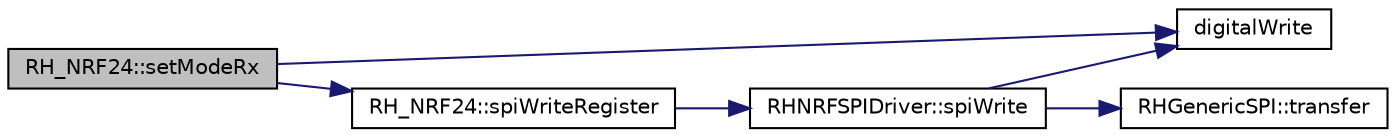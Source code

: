 digraph "RH_NRF24::setModeRx"
{
 // LATEX_PDF_SIZE
  edge [fontname="Helvetica",fontsize="10",labelfontname="Helvetica",labelfontsize="10"];
  node [fontname="Helvetica",fontsize="10",shape=record];
  rankdir="LR";
  Node1 [label="RH_NRF24::setModeRx",height=0.2,width=0.4,color="black", fillcolor="grey75", style="filled", fontcolor="black",tooltip=" "];
  Node1 -> Node2 [color="midnightblue",fontsize="10",style="solid",fontname="Helvetica"];
  Node2 [label="digitalWrite",height=0.2,width=0.4,color="black", fillcolor="white", style="filled",URL="$_ras_pi_8cpp.html#a21c224d04b05de3f68dce98958d02b7c",tooltip=" "];
  Node1 -> Node3 [color="midnightblue",fontsize="10",style="solid",fontname="Helvetica"];
  Node3 [label="RH_NRF24::spiWriteRegister",height=0.2,width=0.4,color="black", fillcolor="white", style="filled",URL="$class_r_h___n_r_f24.html#a38647e0230a13e2328fe91330c7089b2",tooltip=" "];
  Node3 -> Node4 [color="midnightblue",fontsize="10",style="solid",fontname="Helvetica"];
  Node4 [label="RHNRFSPIDriver::spiWrite",height=0.2,width=0.4,color="black", fillcolor="white", style="filled",URL="$class_r_h_n_r_f_s_p_i_driver.html#a4795454482baa5a2c4df6e89c97b19b3",tooltip=" "];
  Node4 -> Node2 [color="midnightblue",fontsize="10",style="solid",fontname="Helvetica"];
  Node4 -> Node5 [color="midnightblue",fontsize="10",style="solid",fontname="Helvetica"];
  Node5 [label="RHGenericSPI::transfer",height=0.2,width=0.4,color="black", fillcolor="white", style="filled",URL="$class_r_h_generic_s_p_i.html#a14bc6f8954d9d68c0a56319444ffdd24",tooltip=" "];
}
